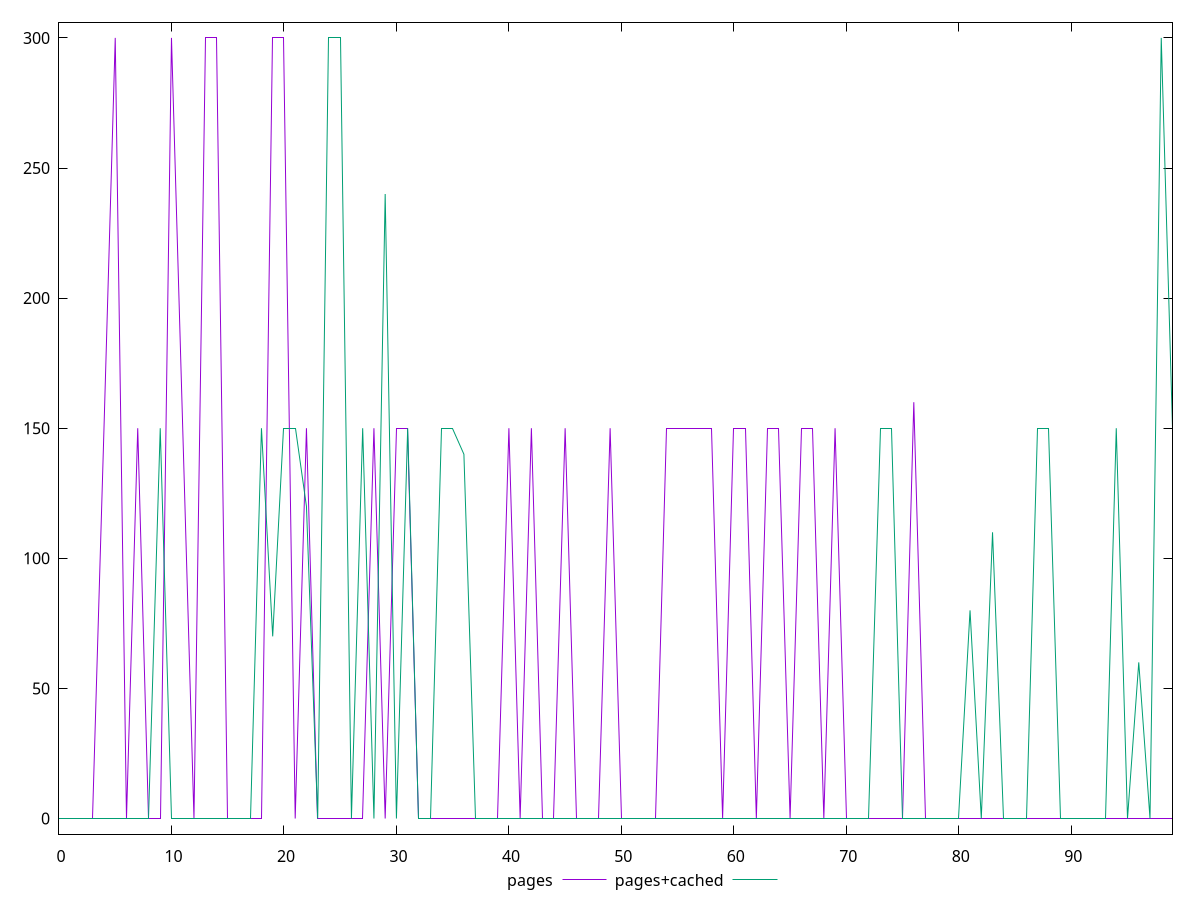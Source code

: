 reset

$pages <<EOF
0 0
1 0
2 0
3 0
4 150
5 300
6 0
7 150
8 0
9 0
10 300
11 150
12 0
13 300
14 300
15 0
16 0
17 0
18 0
19 300
20 300
21 0
22 150
23 0
24 0
25 0
26 0
27 0
28 150
29 0
30 150
31 150
32 0
33 0
34 0
35 0
36 0
37 0
38 0
39 0
40 150
41 0
42 150
43 0
44 0
45 150
46 0
47 0
48 0
49 150
50 0
51 0
52 0
53 0
54 150
55 150
56 150
57 150
58 150
59 0
60 150
61 150
62 0
63 150
64 150
65 0
66 150
67 150
68 0
69 150
70 0
71 0
72 0
73 0
74 0
75 0
76 160
77 0
78 0
79 0
80 0
81 0
82 0
83 0
84 0
85 0
86 0
87 0
88 0
89 0
90 0
91 0
92 0
93 0
94 0
95 0
96 0
97 0
98 0
99 0
EOF

$pagesCached <<EOF
0 0
1 0
2 0
3 0
4 0
5 0
6 0
7 0
8 0
9 150
10 0
11 0
12 0
13 0
14 0
15 0
16 0
17 0
18 150
19 70
20 150
21 150
22 120
23 0
24 300
25 300
26 0
27 150
28 0
29 240
30 0
31 150
32 0
33 0
34 150
35 150
36 140
37 0
38 0
39 0
40 0
41 0
42 0
43 0
44 0
45 0
46 0
47 0
48 0
49 0
50 0
51 0
52 0
53 0
54 0
55 0
56 0
57 0
58 0
59 0
60 0
61 0
62 0
63 0
64 0
65 0
66 0
67 0
68 0
69 0
70 0
71 0
72 0
73 150
74 150
75 0
76 0
77 0
78 0
79 0
80 0
81 80
82 0
83 110
84 0
85 0
86 0
87 150
88 150
89 0
90 0
91 0
92 0
93 0
94 150
95 0
96 60
97 0
98 300
99 150
EOF

set key outside below
set xrange [0:99]
set yrange [-6:306]
set trange [-6:306]
set terminal svg size 640, 520 enhanced background rgb 'white'
set output "reprap/unminified-javascript/comparison/line/0_vs_1.svg"

plot $pages title "pages" with line, \
     $pagesCached title "pages+cached" with line

reset
